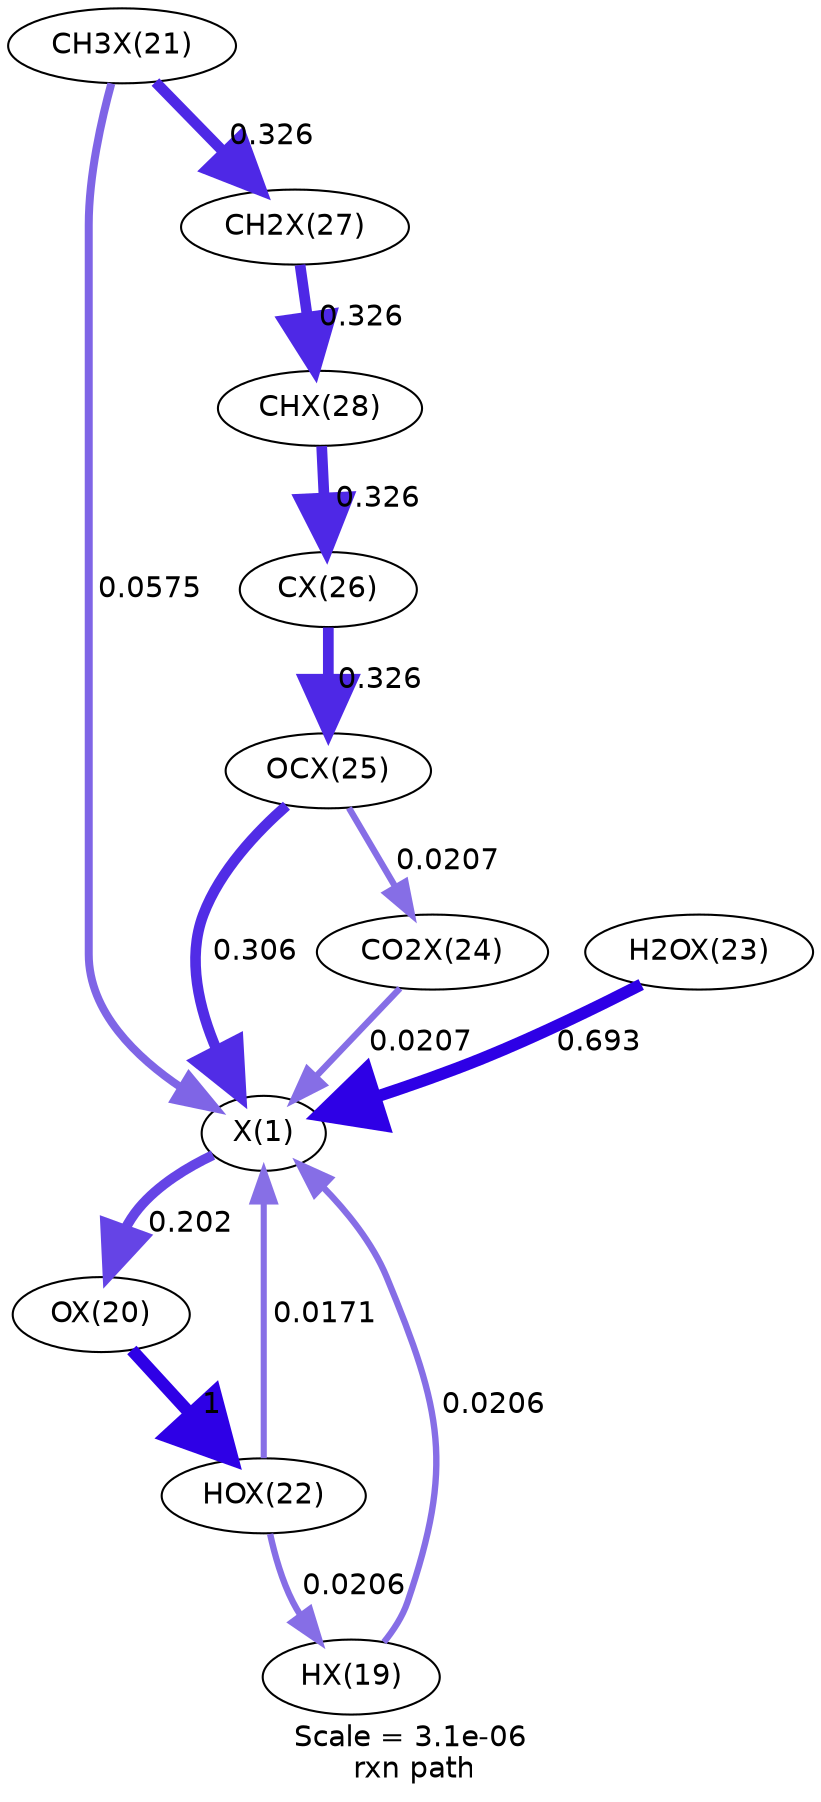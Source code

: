 digraph reaction_paths {
center=1;
s20 -> s22[fontname="Helvetica", style="setlinewidth(4.79)", arrowsize=2.4, color="0.7, 0.702, 0.9"
, label=" 0.202"];
s23 -> s20[fontname="Helvetica", style="setlinewidth(3.84)", arrowsize=1.92, color="0.7, 0.558, 0.9"
, label=" 0.0575"];
s24 -> s20[fontname="Helvetica", style="setlinewidth(2.93)", arrowsize=1.46, color="0.7, 0.517, 0.9"
, label=" 0.0171"];
s25 -> s20[fontname="Helvetica", style="setlinewidth(5.72)", arrowsize=2.86, color="0.7, 1.19, 0.9"
, label=" 0.693"];
s21 -> s20[fontname="Helvetica", style="setlinewidth(3.07)", arrowsize=1.53, color="0.7, 0.521, 0.9"
, label=" 0.0206"];
s27 -> s20[fontname="Helvetica", style="setlinewidth(5.11)", arrowsize=2.55, color="0.7, 0.806, 0.9"
, label=" 0.306"];
s26 -> s20[fontname="Helvetica", style="setlinewidth(3.07)", arrowsize=1.54, color="0.7, 0.521, 0.9"
, label=" 0.0207"];
s22 -> s24[fontname="Helvetica", style="setlinewidth(6)", arrowsize=3, color="0.7, 1.5, 0.9"
, label=" 1"];
s23 -> s29[fontname="Helvetica", style="setlinewidth(5.15)", arrowsize=2.58, color="0.7, 0.826, 0.9"
, label=" 0.326"];
s24 -> s21[fontname="Helvetica", style="setlinewidth(3.07)", arrowsize=1.53, color="0.7, 0.521, 0.9"
, label=" 0.0206"];
s29 -> s30[fontname="Helvetica", style="setlinewidth(5.15)", arrowsize=2.58, color="0.7, 0.826, 0.9"
, label=" 0.326"];
s30 -> s28[fontname="Helvetica", style="setlinewidth(5.15)", arrowsize=2.58, color="0.7, 0.826, 0.9"
, label=" 0.326"];
s28 -> s27[fontname="Helvetica", style="setlinewidth(5.15)", arrowsize=2.58, color="0.7, 0.826, 0.9"
, label=" 0.326"];
s27 -> s26[fontname="Helvetica", style="setlinewidth(3.07)", arrowsize=1.54, color="0.7, 0.521, 0.9"
, label=" 0.0207"];
s20 [ fontname="Helvetica", label="X(1)"];
s21 [ fontname="Helvetica", label="HX(19)"];
s22 [ fontname="Helvetica", label="OX(20)"];
s23 [ fontname="Helvetica", label="CH3X(21)"];
s24 [ fontname="Helvetica", label="HOX(22)"];
s25 [ fontname="Helvetica", label="H2OX(23)"];
s26 [ fontname="Helvetica", label="CO2X(24)"];
s27 [ fontname="Helvetica", label="OCX(25)"];
s28 [ fontname="Helvetica", label="CX(26)"];
s29 [ fontname="Helvetica", label="CH2X(27)"];
s30 [ fontname="Helvetica", label="CHX(28)"];
 label = "Scale = 3.1e-06\l rxn path";
 fontname = "Helvetica";
}
